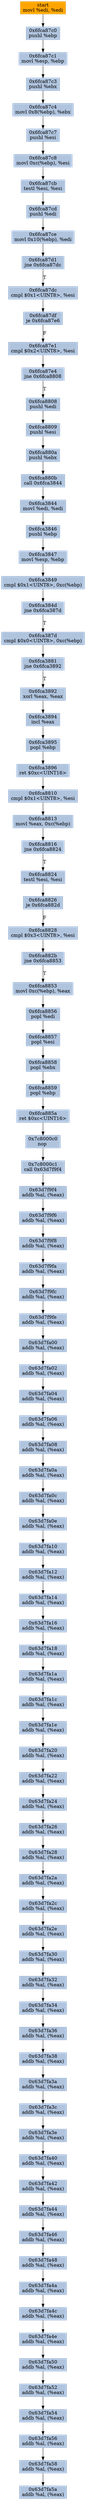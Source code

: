 digraph G {
node[shape=rectangle,style=filled,fillcolor=lightsteelblue,color=lightsteelblue]
bgcolor="transparent"
a0x6fca87bemovl_edi_edi[label="start\nmovl %edi, %edi",color="lightgrey",fillcolor="orange"];
a0x6fca87c0pushl_ebp[label="0x6fca87c0\npushl %ebp"];
a0x6fca87c1movl_esp_ebp[label="0x6fca87c1\nmovl %esp, %ebp"];
a0x6fca87c3pushl_ebx[label="0x6fca87c3\npushl %ebx"];
a0x6fca87c4movl_0x8ebp__ebx[label="0x6fca87c4\nmovl 0x8(%ebp), %ebx"];
a0x6fca87c7pushl_esi[label="0x6fca87c7\npushl %esi"];
a0x6fca87c8movl_0xcebp__esi[label="0x6fca87c8\nmovl 0xc(%ebp), %esi"];
a0x6fca87cbtestl_esi_esi[label="0x6fca87cb\ntestl %esi, %esi"];
a0x6fca87cdpushl_edi[label="0x6fca87cd\npushl %edi"];
a0x6fca87cemovl_0x10ebp__edi[label="0x6fca87ce\nmovl 0x10(%ebp), %edi"];
a0x6fca87d1jne_0x6fca87dc[label="0x6fca87d1\njne 0x6fca87dc"];
a0x6fca87dccmpl_0x1UINT8_esi[label="0x6fca87dc\ncmpl $0x1<UINT8>, %esi"];
a0x6fca87dfje_0x6fca87e6[label="0x6fca87df\nje 0x6fca87e6"];
a0x6fca87e1cmpl_0x2UINT8_esi[label="0x6fca87e1\ncmpl $0x2<UINT8>, %esi"];
a0x6fca87e4jne_0x6fca8808[label="0x6fca87e4\njne 0x6fca8808"];
a0x6fca8808pushl_edi[label="0x6fca8808\npushl %edi"];
a0x6fca8809pushl_esi[label="0x6fca8809\npushl %esi"];
a0x6fca880apushl_ebx[label="0x6fca880a\npushl %ebx"];
a0x6fca880bcall_0x6fca3844[label="0x6fca880b\ncall 0x6fca3844"];
a0x6fca3844movl_edi_edi[label="0x6fca3844\nmovl %edi, %edi"];
a0x6fca3846pushl_ebp[label="0x6fca3846\npushl %ebp"];
a0x6fca3847movl_esp_ebp[label="0x6fca3847\nmovl %esp, %ebp"];
a0x6fca3849cmpl_0x1UINT8_0xcebp_[label="0x6fca3849\ncmpl $0x1<UINT8>, 0xc(%ebp)"];
a0x6fca384djne_0x6fca387d[label="0x6fca384d\njne 0x6fca387d"];
a0x6fca387dcmpl_0x0UINT8_0xcebp_[label="0x6fca387d\ncmpl $0x0<UINT8>, 0xc(%ebp)"];
a0x6fca3881jne_0x6fca3892[label="0x6fca3881\njne 0x6fca3892"];
a0x6fca3892xorl_eax_eax[label="0x6fca3892\nxorl %eax, %eax"];
a0x6fca3894incl_eax[label="0x6fca3894\nincl %eax"];
a0x6fca3895popl_ebp[label="0x6fca3895\npopl %ebp"];
a0x6fca3896ret_0xcUINT16[label="0x6fca3896\nret $0xc<UINT16>"];
a0x6fca8810cmpl_0x1UINT8_esi[label="0x6fca8810\ncmpl $0x1<UINT8>, %esi"];
a0x6fca8813movl_eax_0xcebp_[label="0x6fca8813\nmovl %eax, 0xc(%ebp)"];
a0x6fca8816jne_0x6fca8824[label="0x6fca8816\njne 0x6fca8824"];
a0x6fca8824testl_esi_esi[label="0x6fca8824\ntestl %esi, %esi"];
a0x6fca8826je_0x6fca882d[label="0x6fca8826\nje 0x6fca882d"];
a0x6fca8828cmpl_0x3UINT8_esi[label="0x6fca8828\ncmpl $0x3<UINT8>, %esi"];
a0x6fca882bjne_0x6fca8853[label="0x6fca882b\njne 0x6fca8853"];
a0x6fca8853movl_0xcebp__eax[label="0x6fca8853\nmovl 0xc(%ebp), %eax"];
a0x6fca8856popl_edi[label="0x6fca8856\npopl %edi"];
a0x6fca8857popl_esi[label="0x6fca8857\npopl %esi"];
a0x6fca8858popl_ebx[label="0x6fca8858\npopl %ebx"];
a0x6fca8859popl_ebp[label="0x6fca8859\npopl %ebp"];
a0x6fca885aret_0xcUINT16[label="0x6fca885a\nret $0xc<UINT16>"];
a0x7c8000c0nop_[label="0x7c8000c0\nnop "];
a0x7c8000c1call_0x63d7f9f4[label="0x7c8000c1\ncall 0x63d7f9f4"];
a0x63d7f9f4addb_al_eax_[label="0x63d7f9f4\naddb %al, (%eax)"];
a0x63d7f9f6addb_al_eax_[label="0x63d7f9f6\naddb %al, (%eax)"];
a0x63d7f9f8addb_al_eax_[label="0x63d7f9f8\naddb %al, (%eax)"];
a0x63d7f9faaddb_al_eax_[label="0x63d7f9fa\naddb %al, (%eax)"];
a0x63d7f9fcaddb_al_eax_[label="0x63d7f9fc\naddb %al, (%eax)"];
a0x63d7f9feaddb_al_eax_[label="0x63d7f9fe\naddb %al, (%eax)"];
a0x63d7fa00addb_al_eax_[label="0x63d7fa00\naddb %al, (%eax)"];
a0x63d7fa02addb_al_eax_[label="0x63d7fa02\naddb %al, (%eax)"];
a0x63d7fa04addb_al_eax_[label="0x63d7fa04\naddb %al, (%eax)"];
a0x63d7fa06addb_al_eax_[label="0x63d7fa06\naddb %al, (%eax)"];
a0x63d7fa08addb_al_eax_[label="0x63d7fa08\naddb %al, (%eax)"];
a0x63d7fa0aaddb_al_eax_[label="0x63d7fa0a\naddb %al, (%eax)"];
a0x63d7fa0caddb_al_eax_[label="0x63d7fa0c\naddb %al, (%eax)"];
a0x63d7fa0eaddb_al_eax_[label="0x63d7fa0e\naddb %al, (%eax)"];
a0x63d7fa10addb_al_eax_[label="0x63d7fa10\naddb %al, (%eax)"];
a0x63d7fa12addb_al_eax_[label="0x63d7fa12\naddb %al, (%eax)"];
a0x63d7fa14addb_al_eax_[label="0x63d7fa14\naddb %al, (%eax)"];
a0x63d7fa16addb_al_eax_[label="0x63d7fa16\naddb %al, (%eax)"];
a0x63d7fa18addb_al_eax_[label="0x63d7fa18\naddb %al, (%eax)"];
a0x63d7fa1aaddb_al_eax_[label="0x63d7fa1a\naddb %al, (%eax)"];
a0x63d7fa1caddb_al_eax_[label="0x63d7fa1c\naddb %al, (%eax)"];
a0x63d7fa1eaddb_al_eax_[label="0x63d7fa1e\naddb %al, (%eax)"];
a0x63d7fa20addb_al_eax_[label="0x63d7fa20\naddb %al, (%eax)"];
a0x63d7fa22addb_al_eax_[label="0x63d7fa22\naddb %al, (%eax)"];
a0x63d7fa24addb_al_eax_[label="0x63d7fa24\naddb %al, (%eax)"];
a0x63d7fa26addb_al_eax_[label="0x63d7fa26\naddb %al, (%eax)"];
a0x63d7fa28addb_al_eax_[label="0x63d7fa28\naddb %al, (%eax)"];
a0x63d7fa2aaddb_al_eax_[label="0x63d7fa2a\naddb %al, (%eax)"];
a0x63d7fa2caddb_al_eax_[label="0x63d7fa2c\naddb %al, (%eax)"];
a0x63d7fa2eaddb_al_eax_[label="0x63d7fa2e\naddb %al, (%eax)"];
a0x63d7fa30addb_al_eax_[label="0x63d7fa30\naddb %al, (%eax)"];
a0x63d7fa32addb_al_eax_[label="0x63d7fa32\naddb %al, (%eax)"];
a0x63d7fa34addb_al_eax_[label="0x63d7fa34\naddb %al, (%eax)"];
a0x63d7fa36addb_al_eax_[label="0x63d7fa36\naddb %al, (%eax)"];
a0x63d7fa38addb_al_eax_[label="0x63d7fa38\naddb %al, (%eax)"];
a0x63d7fa3aaddb_al_eax_[label="0x63d7fa3a\naddb %al, (%eax)"];
a0x63d7fa3caddb_al_eax_[label="0x63d7fa3c\naddb %al, (%eax)"];
a0x63d7fa3eaddb_al_eax_[label="0x63d7fa3e\naddb %al, (%eax)"];
a0x63d7fa40addb_al_eax_[label="0x63d7fa40\naddb %al, (%eax)"];
a0x63d7fa42addb_al_eax_[label="0x63d7fa42\naddb %al, (%eax)"];
a0x63d7fa44addb_al_eax_[label="0x63d7fa44\naddb %al, (%eax)"];
a0x63d7fa46addb_al_eax_[label="0x63d7fa46\naddb %al, (%eax)"];
a0x63d7fa48addb_al_eax_[label="0x63d7fa48\naddb %al, (%eax)"];
a0x63d7fa4aaddb_al_eax_[label="0x63d7fa4a\naddb %al, (%eax)"];
a0x63d7fa4caddb_al_eax_[label="0x63d7fa4c\naddb %al, (%eax)"];
a0x63d7fa4eaddb_al_eax_[label="0x63d7fa4e\naddb %al, (%eax)"];
a0x63d7fa50addb_al_eax_[label="0x63d7fa50\naddb %al, (%eax)"];
a0x63d7fa52addb_al_eax_[label="0x63d7fa52\naddb %al, (%eax)"];
a0x63d7fa54addb_al_eax_[label="0x63d7fa54\naddb %al, (%eax)"];
a0x63d7fa56addb_al_eax_[label="0x63d7fa56\naddb %al, (%eax)"];
a0x63d7fa58addb_al_eax_[label="0x63d7fa58\naddb %al, (%eax)"];
a0x63d7fa5aaddb_al_eax_[label="0x63d7fa5a\naddb %al, (%eax)"];
a0x6fca87bemovl_edi_edi -> a0x6fca87c0pushl_ebp [color="#000000"];
a0x6fca87c0pushl_ebp -> a0x6fca87c1movl_esp_ebp [color="#000000"];
a0x6fca87c1movl_esp_ebp -> a0x6fca87c3pushl_ebx [color="#000000"];
a0x6fca87c3pushl_ebx -> a0x6fca87c4movl_0x8ebp__ebx [color="#000000"];
a0x6fca87c4movl_0x8ebp__ebx -> a0x6fca87c7pushl_esi [color="#000000"];
a0x6fca87c7pushl_esi -> a0x6fca87c8movl_0xcebp__esi [color="#000000"];
a0x6fca87c8movl_0xcebp__esi -> a0x6fca87cbtestl_esi_esi [color="#000000"];
a0x6fca87cbtestl_esi_esi -> a0x6fca87cdpushl_edi [color="#000000"];
a0x6fca87cdpushl_edi -> a0x6fca87cemovl_0x10ebp__edi [color="#000000"];
a0x6fca87cemovl_0x10ebp__edi -> a0x6fca87d1jne_0x6fca87dc [color="#000000"];
a0x6fca87d1jne_0x6fca87dc -> a0x6fca87dccmpl_0x1UINT8_esi [color="#000000",label="T"];
a0x6fca87dccmpl_0x1UINT8_esi -> a0x6fca87dfje_0x6fca87e6 [color="#000000"];
a0x6fca87dfje_0x6fca87e6 -> a0x6fca87e1cmpl_0x2UINT8_esi [color="#000000",label="F"];
a0x6fca87e1cmpl_0x2UINT8_esi -> a0x6fca87e4jne_0x6fca8808 [color="#000000"];
a0x6fca87e4jne_0x6fca8808 -> a0x6fca8808pushl_edi [color="#000000",label="T"];
a0x6fca8808pushl_edi -> a0x6fca8809pushl_esi [color="#000000"];
a0x6fca8809pushl_esi -> a0x6fca880apushl_ebx [color="#000000"];
a0x6fca880apushl_ebx -> a0x6fca880bcall_0x6fca3844 [color="#000000"];
a0x6fca880bcall_0x6fca3844 -> a0x6fca3844movl_edi_edi [color="#000000"];
a0x6fca3844movl_edi_edi -> a0x6fca3846pushl_ebp [color="#000000"];
a0x6fca3846pushl_ebp -> a0x6fca3847movl_esp_ebp [color="#000000"];
a0x6fca3847movl_esp_ebp -> a0x6fca3849cmpl_0x1UINT8_0xcebp_ [color="#000000"];
a0x6fca3849cmpl_0x1UINT8_0xcebp_ -> a0x6fca384djne_0x6fca387d [color="#000000"];
a0x6fca384djne_0x6fca387d -> a0x6fca387dcmpl_0x0UINT8_0xcebp_ [color="#000000",label="T"];
a0x6fca387dcmpl_0x0UINT8_0xcebp_ -> a0x6fca3881jne_0x6fca3892 [color="#000000"];
a0x6fca3881jne_0x6fca3892 -> a0x6fca3892xorl_eax_eax [color="#000000",label="T"];
a0x6fca3892xorl_eax_eax -> a0x6fca3894incl_eax [color="#000000"];
a0x6fca3894incl_eax -> a0x6fca3895popl_ebp [color="#000000"];
a0x6fca3895popl_ebp -> a0x6fca3896ret_0xcUINT16 [color="#000000"];
a0x6fca3896ret_0xcUINT16 -> a0x6fca8810cmpl_0x1UINT8_esi [color="#000000"];
a0x6fca8810cmpl_0x1UINT8_esi -> a0x6fca8813movl_eax_0xcebp_ [color="#000000"];
a0x6fca8813movl_eax_0xcebp_ -> a0x6fca8816jne_0x6fca8824 [color="#000000"];
a0x6fca8816jne_0x6fca8824 -> a0x6fca8824testl_esi_esi [color="#000000",label="T"];
a0x6fca8824testl_esi_esi -> a0x6fca8826je_0x6fca882d [color="#000000"];
a0x6fca8826je_0x6fca882d -> a0x6fca8828cmpl_0x3UINT8_esi [color="#000000",label="F"];
a0x6fca8828cmpl_0x3UINT8_esi -> a0x6fca882bjne_0x6fca8853 [color="#000000"];
a0x6fca882bjne_0x6fca8853 -> a0x6fca8853movl_0xcebp__eax [color="#000000",label="T"];
a0x6fca8853movl_0xcebp__eax -> a0x6fca8856popl_edi [color="#000000"];
a0x6fca8856popl_edi -> a0x6fca8857popl_esi [color="#000000"];
a0x6fca8857popl_esi -> a0x6fca8858popl_ebx [color="#000000"];
a0x6fca8858popl_ebx -> a0x6fca8859popl_ebp [color="#000000"];
a0x6fca8859popl_ebp -> a0x6fca885aret_0xcUINT16 [color="#000000"];
a0x6fca885aret_0xcUINT16 -> a0x7c8000c0nop_ [color="#000000"];
a0x7c8000c0nop_ -> a0x7c8000c1call_0x63d7f9f4 [color="#000000"];
a0x7c8000c1call_0x63d7f9f4 -> a0x63d7f9f4addb_al_eax_ [color="#000000"];
a0x63d7f9f4addb_al_eax_ -> a0x63d7f9f6addb_al_eax_ [color="#000000"];
a0x63d7f9f6addb_al_eax_ -> a0x63d7f9f8addb_al_eax_ [color="#000000"];
a0x63d7f9f8addb_al_eax_ -> a0x63d7f9faaddb_al_eax_ [color="#000000"];
a0x63d7f9faaddb_al_eax_ -> a0x63d7f9fcaddb_al_eax_ [color="#000000"];
a0x63d7f9fcaddb_al_eax_ -> a0x63d7f9feaddb_al_eax_ [color="#000000"];
a0x63d7f9feaddb_al_eax_ -> a0x63d7fa00addb_al_eax_ [color="#000000"];
a0x63d7fa00addb_al_eax_ -> a0x63d7fa02addb_al_eax_ [color="#000000"];
a0x63d7fa02addb_al_eax_ -> a0x63d7fa04addb_al_eax_ [color="#000000"];
a0x63d7fa04addb_al_eax_ -> a0x63d7fa06addb_al_eax_ [color="#000000"];
a0x63d7fa06addb_al_eax_ -> a0x63d7fa08addb_al_eax_ [color="#000000"];
a0x63d7fa08addb_al_eax_ -> a0x63d7fa0aaddb_al_eax_ [color="#000000"];
a0x63d7fa0aaddb_al_eax_ -> a0x63d7fa0caddb_al_eax_ [color="#000000"];
a0x63d7fa0caddb_al_eax_ -> a0x63d7fa0eaddb_al_eax_ [color="#000000"];
a0x63d7fa0eaddb_al_eax_ -> a0x63d7fa10addb_al_eax_ [color="#000000"];
a0x63d7fa10addb_al_eax_ -> a0x63d7fa12addb_al_eax_ [color="#000000"];
a0x63d7fa12addb_al_eax_ -> a0x63d7fa14addb_al_eax_ [color="#000000"];
a0x63d7fa14addb_al_eax_ -> a0x63d7fa16addb_al_eax_ [color="#000000"];
a0x63d7fa16addb_al_eax_ -> a0x63d7fa18addb_al_eax_ [color="#000000"];
a0x63d7fa18addb_al_eax_ -> a0x63d7fa1aaddb_al_eax_ [color="#000000"];
a0x63d7fa1aaddb_al_eax_ -> a0x63d7fa1caddb_al_eax_ [color="#000000"];
a0x63d7fa1caddb_al_eax_ -> a0x63d7fa1eaddb_al_eax_ [color="#000000"];
a0x63d7fa1eaddb_al_eax_ -> a0x63d7fa20addb_al_eax_ [color="#000000"];
a0x63d7fa20addb_al_eax_ -> a0x63d7fa22addb_al_eax_ [color="#000000"];
a0x63d7fa22addb_al_eax_ -> a0x63d7fa24addb_al_eax_ [color="#000000"];
a0x63d7fa24addb_al_eax_ -> a0x63d7fa26addb_al_eax_ [color="#000000"];
a0x63d7fa26addb_al_eax_ -> a0x63d7fa28addb_al_eax_ [color="#000000"];
a0x63d7fa28addb_al_eax_ -> a0x63d7fa2aaddb_al_eax_ [color="#000000"];
a0x63d7fa2aaddb_al_eax_ -> a0x63d7fa2caddb_al_eax_ [color="#000000"];
a0x63d7fa2caddb_al_eax_ -> a0x63d7fa2eaddb_al_eax_ [color="#000000"];
a0x63d7fa2eaddb_al_eax_ -> a0x63d7fa30addb_al_eax_ [color="#000000"];
a0x63d7fa30addb_al_eax_ -> a0x63d7fa32addb_al_eax_ [color="#000000"];
a0x63d7fa32addb_al_eax_ -> a0x63d7fa34addb_al_eax_ [color="#000000"];
a0x63d7fa34addb_al_eax_ -> a0x63d7fa36addb_al_eax_ [color="#000000"];
a0x63d7fa36addb_al_eax_ -> a0x63d7fa38addb_al_eax_ [color="#000000"];
a0x63d7fa38addb_al_eax_ -> a0x63d7fa3aaddb_al_eax_ [color="#000000"];
a0x63d7fa3aaddb_al_eax_ -> a0x63d7fa3caddb_al_eax_ [color="#000000"];
a0x63d7fa3caddb_al_eax_ -> a0x63d7fa3eaddb_al_eax_ [color="#000000"];
a0x63d7fa3eaddb_al_eax_ -> a0x63d7fa40addb_al_eax_ [color="#000000"];
a0x63d7fa40addb_al_eax_ -> a0x63d7fa42addb_al_eax_ [color="#000000"];
a0x63d7fa42addb_al_eax_ -> a0x63d7fa44addb_al_eax_ [color="#000000"];
a0x63d7fa44addb_al_eax_ -> a0x63d7fa46addb_al_eax_ [color="#000000"];
a0x63d7fa46addb_al_eax_ -> a0x63d7fa48addb_al_eax_ [color="#000000"];
a0x63d7fa48addb_al_eax_ -> a0x63d7fa4aaddb_al_eax_ [color="#000000"];
a0x63d7fa4aaddb_al_eax_ -> a0x63d7fa4caddb_al_eax_ [color="#000000"];
a0x63d7fa4caddb_al_eax_ -> a0x63d7fa4eaddb_al_eax_ [color="#000000"];
a0x63d7fa4eaddb_al_eax_ -> a0x63d7fa50addb_al_eax_ [color="#000000"];
a0x63d7fa50addb_al_eax_ -> a0x63d7fa52addb_al_eax_ [color="#000000"];
a0x63d7fa52addb_al_eax_ -> a0x63d7fa54addb_al_eax_ [color="#000000"];
a0x63d7fa54addb_al_eax_ -> a0x63d7fa56addb_al_eax_ [color="#000000"];
a0x63d7fa56addb_al_eax_ -> a0x63d7fa58addb_al_eax_ [color="#000000"];
a0x63d7fa58addb_al_eax_ -> a0x63d7fa5aaddb_al_eax_ [color="#000000"];
}
